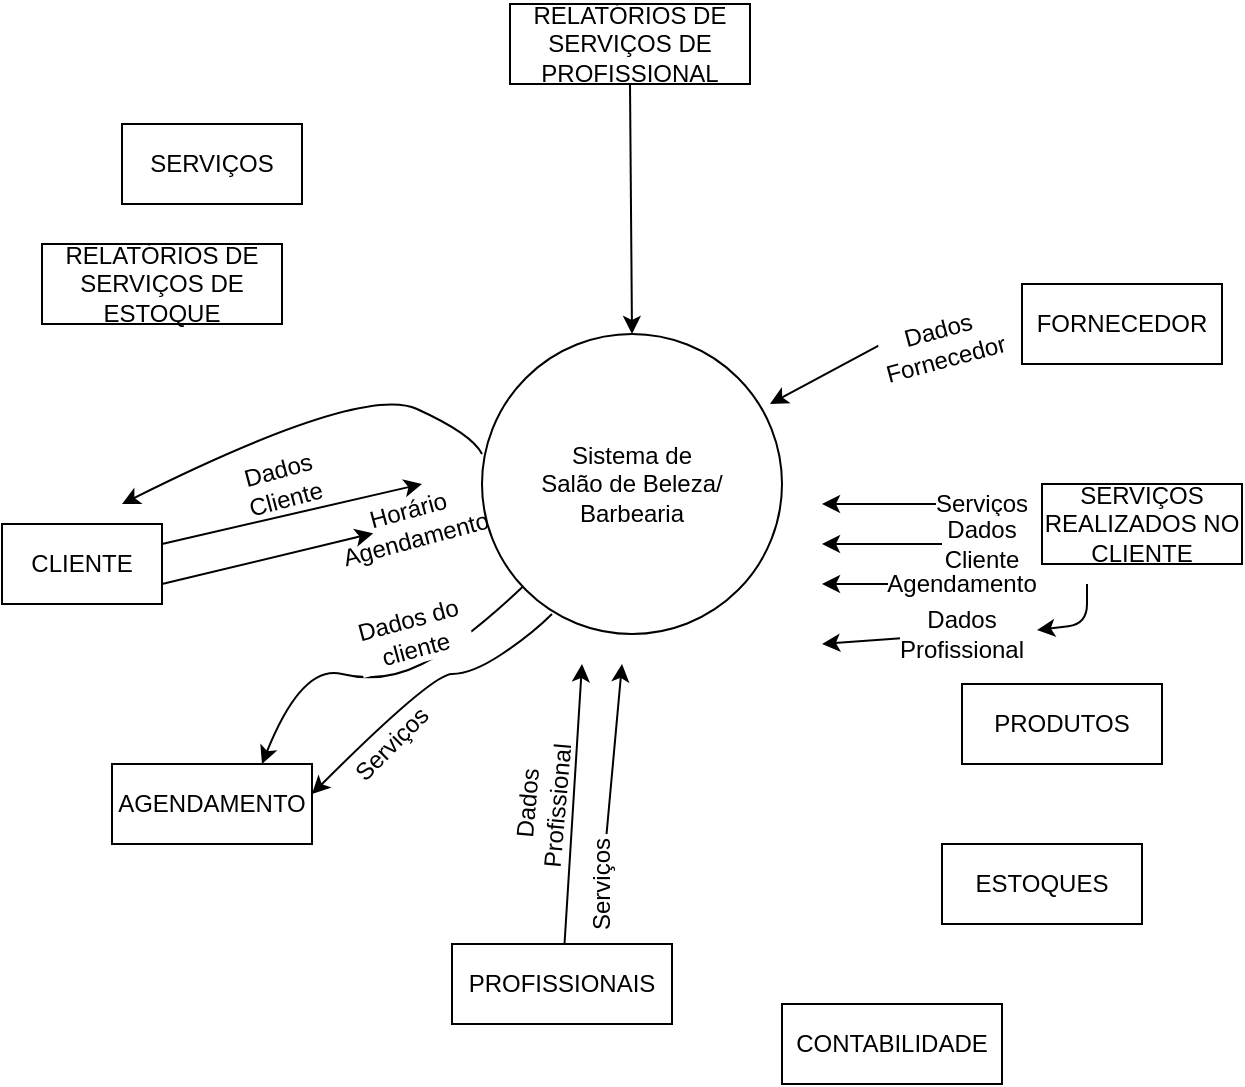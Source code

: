 <mxfile version="13.6.2" type="device"><diagram id="FIz2uWeljDdSPC-Q1oC8" name="Page-1"><mxGraphModel dx="861" dy="815" grid="1" gridSize="10" guides="1" tooltips="1" connect="1" arrows="1" fold="1" page="1" pageScale="1" pageWidth="827" pageHeight="1169" math="0" shadow="0"><root><mxCell id="0"/><mxCell id="1" parent="0"/><mxCell id="9EWPR83-P--PG79CO8No-2" value="CLIENTE" style="rounded=0;whiteSpace=wrap;html=1;" vertex="1" parent="1"><mxGeometry x="40" y="280" width="80" height="40" as="geometry"/></mxCell><mxCell id="9EWPR83-P--PG79CO8No-3" value="FORNECEDOR" style="rounded=0;whiteSpace=wrap;html=1;" vertex="1" parent="1"><mxGeometry x="550" y="160" width="100" height="40" as="geometry"/></mxCell><mxCell id="9EWPR83-P--PG79CO8No-5" value="PRODUTOS" style="rounded=0;whiteSpace=wrap;html=1;" vertex="1" parent="1"><mxGeometry x="520" y="360" width="100" height="40" as="geometry"/></mxCell><mxCell id="9EWPR83-P--PG79CO8No-9" value="SERVIÇOS" style="rounded=0;whiteSpace=wrap;html=1;" vertex="1" parent="1"><mxGeometry x="100" y="80" width="90" height="40" as="geometry"/></mxCell><mxCell id="9EWPR83-P--PG79CO8No-12" value="AGENDAMENTO" style="rounded=0;whiteSpace=wrap;html=1;" vertex="1" parent="1"><mxGeometry x="95" y="400" width="100" height="40" as="geometry"/></mxCell><mxCell id="9EWPR83-P--PG79CO8No-13" value="ESTOQUES" style="rounded=0;whiteSpace=wrap;html=1;" vertex="1" parent="1"><mxGeometry x="510" y="440" width="100" height="40" as="geometry"/></mxCell><mxCell id="9EWPR83-P--PG79CO8No-14" value="SERVIÇOS REALIZADOS NO CLIENTE" style="rounded=0;whiteSpace=wrap;html=1;" vertex="1" parent="1"><mxGeometry x="560" y="260" width="100" height="40" as="geometry"/></mxCell><mxCell id="9EWPR83-P--PG79CO8No-15" value="CONTABILIDADE" style="rounded=0;whiteSpace=wrap;html=1;" vertex="1" parent="1"><mxGeometry x="430" y="520" width="110" height="40" as="geometry"/></mxCell><mxCell id="9EWPR83-P--PG79CO8No-16" value="RELATÓRIOS DE SERVIÇOS DE ESTOQUE" style="rounded=0;whiteSpace=wrap;html=1;" vertex="1" parent="1"><mxGeometry x="60" y="140" width="120" height="40" as="geometry"/></mxCell><mxCell id="9EWPR83-P--PG79CO8No-17" value="RELATÓRIOS DE SERVIÇOS DE PROFISSIONAL" style="rounded=0;whiteSpace=wrap;html=1;" vertex="1" parent="1"><mxGeometry x="294" y="20" width="120" height="40" as="geometry"/></mxCell><mxCell id="9EWPR83-P--PG79CO8No-33" value="" style="endArrow=classic;html=1;" edge="1" parent="1"><mxGeometry width="50" height="50" relative="1" as="geometry"><mxPoint x="120" y="290" as="sourcePoint"/><mxPoint x="250" y="260" as="targetPoint"/></mxGeometry></mxCell><mxCell id="9EWPR83-P--PG79CO8No-44" value="Dados Cliente" style="text;html=1;strokeColor=none;fillColor=none;align=center;verticalAlign=middle;whiteSpace=wrap;rounded=0;rotation=-15;" vertex="1" parent="1"><mxGeometry x="160" y="250" width="40" height="20" as="geometry"/></mxCell><mxCell id="9EWPR83-P--PG79CO8No-47" value="" style="endArrow=classic;html=1;exitX=0.5;exitY=1;exitDx=0;exitDy=0;entryX=0.5;entryY=0;entryDx=0;entryDy=0;" edge="1" parent="1" source="9EWPR83-P--PG79CO8No-17" target="9EWPR83-P--PG79CO8No-1"><mxGeometry width="50" height="50" relative="1" as="geometry"><mxPoint x="315" y="250" as="sourcePoint"/><mxPoint x="340" y="190" as="targetPoint"/></mxGeometry></mxCell><mxCell id="9EWPR83-P--PG79CO8No-49" value="Horário Agendamento" style="text;html=1;strokeColor=none;fillColor=none;align=center;verticalAlign=middle;whiteSpace=wrap;rounded=0;rotation=-15;" vertex="1" parent="1"><mxGeometry x="225" y="270" width="40" height="20" as="geometry"/></mxCell><mxCell id="9EWPR83-P--PG79CO8No-55" value="" style="endArrow=classic;html=1;exitX=1;exitY=0.75;exitDx=0;exitDy=0;" edge="1" parent="1" source="9EWPR83-P--PG79CO8No-2" target="9EWPR83-P--PG79CO8No-49"><mxGeometry width="50" height="50" relative="1" as="geometry"><mxPoint x="120" y="310" as="sourcePoint"/><mxPoint x="270" y="280" as="targetPoint"/></mxGeometry></mxCell><mxCell id="9EWPR83-P--PG79CO8No-61" value="" style="endArrow=classic;html=1;entryX=0.96;entryY=0.233;entryDx=0;entryDy=0;entryPerimeter=0;exitX=0;exitY=0;exitDx=0;exitDy=0;" edge="1" parent="1" source="9EWPR83-P--PG79CO8No-60" target="9EWPR83-P--PG79CO8No-1"><mxGeometry width="50" height="50" relative="1" as="geometry"><mxPoint x="520" y="215" as="sourcePoint"/><mxPoint x="440" y="185" as="targetPoint"/></mxGeometry></mxCell><mxCell id="9EWPR83-P--PG79CO8No-63" value="" style="endArrow=classic;html=1;" edge="1" parent="1" source="9EWPR83-P--PG79CO8No-4"><mxGeometry width="50" height="50" relative="1" as="geometry"><mxPoint x="290" y="510" as="sourcePoint"/><mxPoint x="330" y="350" as="targetPoint"/></mxGeometry></mxCell><mxCell id="9EWPR83-P--PG79CO8No-4" value="PROFISSIONAIS" style="rounded=0;whiteSpace=wrap;html=1;" vertex="1" parent="1"><mxGeometry x="265" y="490" width="110" height="40" as="geometry"/></mxCell><mxCell id="9EWPR83-P--PG79CO8No-65" value="Dados&lt;br&gt;Profissional" style="text;html=1;strokeColor=none;fillColor=none;align=center;verticalAlign=middle;whiteSpace=wrap;rounded=0;rotation=-85;" vertex="1" parent="1"><mxGeometry x="290" y="410" width="40" height="20" as="geometry"/></mxCell><mxCell id="9EWPR83-P--PG79CO8No-75" value="" style="endArrow=classic;html=1;exitX=0;exitY=0.5;exitDx=0;exitDy=0;" edge="1" parent="1" source="9EWPR83-P--PG79CO8No-71"><mxGeometry width="50" height="50" relative="1" as="geometry"><mxPoint x="500" y="270" as="sourcePoint"/><mxPoint x="450" y="270" as="targetPoint"/></mxGeometry></mxCell><mxCell id="9EWPR83-P--PG79CO8No-76" value="" style="endArrow=classic;html=1;" edge="1" parent="1" source="9EWPR83-P--PG79CO8No-72"><mxGeometry width="50" height="50" relative="1" as="geometry"><mxPoint x="540" y="290" as="sourcePoint"/><mxPoint x="450" y="290" as="targetPoint"/></mxGeometry></mxCell><mxCell id="9EWPR83-P--PG79CO8No-78" value="" style="endArrow=classic;html=1;" edge="1" parent="1" source="9EWPR83-P--PG79CO8No-73"><mxGeometry width="50" height="50" relative="1" as="geometry"><mxPoint x="550" y="310" as="sourcePoint"/><mxPoint x="450" y="310" as="targetPoint"/></mxGeometry></mxCell><mxCell id="9EWPR83-P--PG79CO8No-71" value="Serviços" style="text;html=1;align=center;verticalAlign=middle;whiteSpace=wrap;rounded=0;rotation=0;labelBackgroundColor=#FFFFFF;" vertex="1" parent="1"><mxGeometry x="510" y="260" width="40" height="20" as="geometry"/></mxCell><mxCell id="9EWPR83-P--PG79CO8No-72" value="Dados Cliente" style="text;strokeColor=none;fillColor=none;align=center;verticalAlign=middle;rounded=0;labelBackgroundColor=#FFFFFF;whiteSpace=wrap;labelBorderColor=none;horizontal=1;" vertex="1" parent="1"><mxGeometry x="510" y="280" width="40" height="20" as="geometry"/></mxCell><mxCell id="9EWPR83-P--PG79CO8No-73" value="Agendamento" style="text;html=1;strokeColor=none;fillColor=none;align=center;verticalAlign=middle;whiteSpace=wrap;rounded=0;labelBackgroundColor=#ffffff;" vertex="1" parent="1"><mxGeometry x="500" y="300" width="40" height="20" as="geometry"/></mxCell><mxCell id="9EWPR83-P--PG79CO8No-89" style="edgeStyle=orthogonalEdgeStyle;rounded=0;orthogonalLoop=1;jettySize=auto;html=1;exitX=0.5;exitY=1;exitDx=0;exitDy=0;fontColor=#000000;" edge="1" parent="1" source="9EWPR83-P--PG79CO8No-73" target="9EWPR83-P--PG79CO8No-73"><mxGeometry relative="1" as="geometry"/></mxCell><mxCell id="9EWPR83-P--PG79CO8No-60" value="Dados Fornecedor" style="text;strokeColor=none;fillColor=none;align=center;verticalAlign=middle;rounded=0;rotation=-15;labelBackgroundColor=#ffffff;whiteSpace=wrap;html=1;" vertex="1" parent="1"><mxGeometry x="490" y="180" width="40" height="20" as="geometry"/></mxCell><mxCell id="9EWPR83-P--PG79CO8No-102" value="" style="endArrow=classic;html=1;fontColor=#000000;" edge="1" parent="1" source="9EWPR83-P--PG79CO8No-101"><mxGeometry width="50" height="50" relative="1" as="geometry"><mxPoint x="330" y="480" as="sourcePoint"/><mxPoint x="350" y="350" as="targetPoint"/></mxGeometry></mxCell><mxCell id="9EWPR83-P--PG79CO8No-101" value="Serviços" style="text;html=1;strokeColor=none;fillColor=none;align=center;verticalAlign=middle;whiteSpace=wrap;rounded=0;labelBackgroundColor=#ffffff;fontColor=#000000;rotation=-90;" vertex="1" parent="1"><mxGeometry x="315" y="450" width="50" height="20" as="geometry"/></mxCell><mxCell id="9EWPR83-P--PG79CO8No-105" value="" style="endArrow=classic;html=1;fontColor=#000000;" edge="1" parent="1" source="9EWPR83-P--PG79CO8No-1"><mxGeometry width="50" height="50" relative="1" as="geometry"><mxPoint x="330" y="270" as="sourcePoint"/><mxPoint x="380" y="220" as="targetPoint"/></mxGeometry></mxCell><mxCell id="9EWPR83-P--PG79CO8No-107" value="" style="endArrow=classic;html=1;fontColor=#000000;" edge="1" parent="1" source="9EWPR83-P--PG79CO8No-108"><mxGeometry width="50" height="50" relative="1" as="geometry"><mxPoint x="575" y="310" as="sourcePoint"/><mxPoint x="450" y="340" as="targetPoint"/><Array as="points"/></mxGeometry></mxCell><mxCell id="9EWPR83-P--PG79CO8No-108" value="Dados Profissional" style="text;html=1;strokeColor=none;fillColor=none;align=center;verticalAlign=middle;whiteSpace=wrap;rounded=0;labelBackgroundColor=#ffffff;fontColor=#000000;" vertex="1" parent="1"><mxGeometry x="500" y="325" width="40" height="20" as="geometry"/></mxCell><mxCell id="9EWPR83-P--PG79CO8No-109" value="" style="endArrow=classic;html=1;fontColor=#000000;verticalAlign=middle;horizontal=1;" edge="1" parent="1"><mxGeometry width="50" height="50" relative="1" as="geometry"><mxPoint x="582.5" y="310" as="sourcePoint"/><mxPoint x="557.5" y="333" as="targetPoint"/><Array as="points"><mxPoint x="582.5" y="330"/></Array></mxGeometry></mxCell><mxCell id="9EWPR83-P--PG79CO8No-118" value="" style="curved=1;endArrow=classic;html=1;fontColor=#000000;" edge="1" parent="1" source="9EWPR83-P--PG79CO8No-1"><mxGeometry width="50" height="50" relative="1" as="geometry"><mxPoint x="330" y="370" as="sourcePoint"/><mxPoint x="380" y="320" as="targetPoint"/><Array as="points"><mxPoint x="330" y="320"/></Array></mxGeometry></mxCell><mxCell id="9EWPR83-P--PG79CO8No-1" value="Sistema de&lt;br&gt;Salão de Beleza/&lt;br&gt;Barbearia" style="ellipse;whiteSpace=wrap;html=1;aspect=fixed;" vertex="1" parent="1"><mxGeometry x="280" y="185" width="150" height="150" as="geometry"/></mxCell><mxCell id="9EWPR83-P--PG79CO8No-120" value="" style="curved=1;endArrow=classic;html=1;fontColor=#000000;entryX=0.75;entryY=0;entryDx=0;entryDy=0;" edge="1" parent="1" source="9EWPR83-P--PG79CO8No-1" target="9EWPR83-P--PG79CO8No-12"><mxGeometry width="50" height="50" relative="1" as="geometry"><mxPoint x="190" y="400" as="sourcePoint"/><mxPoint x="160" y="390" as="targetPoint"/><Array as="points"><mxPoint x="270" y="340"/><mxPoint x="230" y="360"/><mxPoint x="190" y="350"/></Array></mxGeometry></mxCell><mxCell id="9EWPR83-P--PG79CO8No-121" value="Dados do cliente" style="text;html=1;strokeColor=none;fillColor=none;align=center;verticalAlign=middle;whiteSpace=wrap;rounded=0;labelBackgroundColor=#ffffff;fontColor=#000000;rotation=-15;" vertex="1" parent="1"><mxGeometry x="215" y="325" width="60" height="20" as="geometry"/></mxCell><mxCell id="9EWPR83-P--PG79CO8No-123" value="" style="curved=1;endArrow=classic;html=1;fontColor=#000000;" edge="1" parent="1"><mxGeometry width="50" height="50" relative="1" as="geometry"><mxPoint x="315" y="325" as="sourcePoint"/><mxPoint x="195" y="415" as="targetPoint"/><Array as="points"><mxPoint x="305" y="335"/><mxPoint x="275" y="355"/><mxPoint x="255" y="355"/></Array></mxGeometry></mxCell><mxCell id="9EWPR83-P--PG79CO8No-124" value="Serviços" style="text;html=1;strokeColor=none;fillColor=none;align=center;verticalAlign=middle;whiteSpace=wrap;rounded=0;labelBackgroundColor=#ffffff;fontColor=#000000;rotation=-45;" vertex="1" parent="1"><mxGeometry x="215" y="380" width="40" height="20" as="geometry"/></mxCell><mxCell id="9EWPR83-P--PG79CO8No-128" value="" style="curved=1;endArrow=classic;html=1;fontColor=#000000;" edge="1" parent="1"><mxGeometry width="50" height="50" relative="1" as="geometry"><mxPoint x="280" y="245" as="sourcePoint"/><mxPoint x="100" y="270" as="targetPoint"/><Array as="points"><mxPoint x="275" y="235"/><mxPoint x="220" y="210"/></Array></mxGeometry></mxCell></root></mxGraphModel></diagram></mxfile>